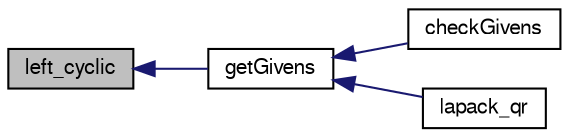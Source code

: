 digraph G
{
  edge [fontname="FreeSans",fontsize=10,labelfontname="FreeSans",labelfontsize=10];
  node [fontname="FreeSans",fontsize=10,shape=record];
  rankdir=LR;
  Node1 [label="left_cyclic",height=0.2,width=0.4,color="black", fillcolor="grey75", style="filled" fontcolor="black"];
  Node1 -> Node2 [dir=back,color="midnightblue",fontsize=10,style="solid",fontname="FreeSans"];
  Node2 [label="getGivens",height=0.2,width=0.4,color="black", fillcolor="white", style="filled",URL="$dense_8c.html#00caca24445d05daed3f05182e00c00c"];
  Node2 -> Node3 [dir=back,color="midnightblue",fontsize=10,style="solid",fontname="FreeSans"];
  Node3 [label="checkGivens",height=0.2,width=0.4,color="black", fillcolor="white", style="filled",URL="$dense_8c.html#4ada21e7b04deec43e792d2fc3b0d70e"];
  Node2 -> Node4 [dir=back,color="midnightblue",fontsize=10,style="solid",fontname="FreeSans"];
  Node4 [label="lapack_qr",height=0.2,width=0.4,color="black", fillcolor="white", style="filled",URL="$dense_8h.html#3a13ecdf06811d2b2ced413892145007"];
}
